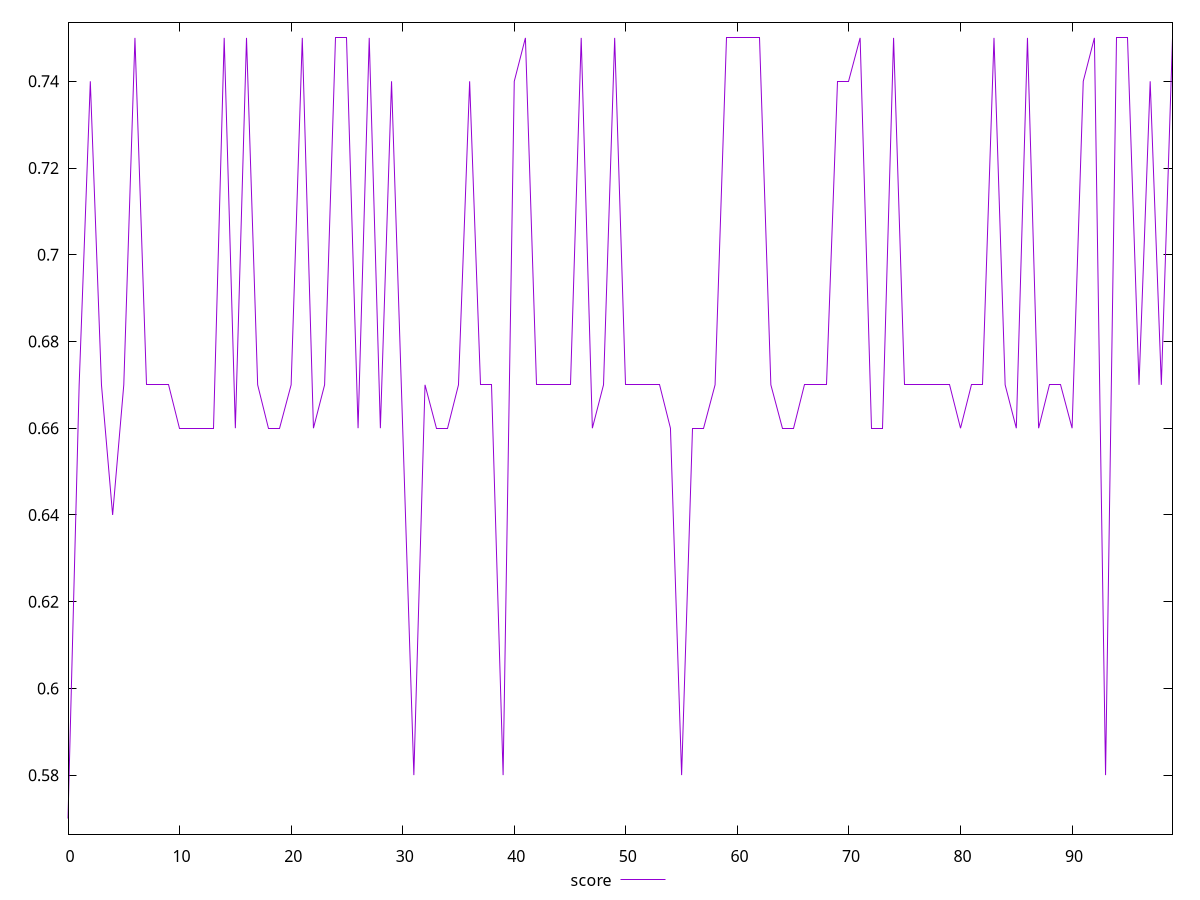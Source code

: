 reset

$score <<EOF
0 0.57
1 0.67
2 0.74
3 0.67
4 0.64
5 0.67
6 0.75
7 0.67
8 0.67
9 0.67
10 0.66
11 0.66
12 0.66
13 0.66
14 0.75
15 0.66
16 0.75
17 0.67
18 0.66
19 0.66
20 0.67
21 0.75
22 0.66
23 0.67
24 0.75
25 0.75
26 0.66
27 0.75
28 0.66
29 0.74
30 0.66
31 0.58
32 0.67
33 0.66
34 0.66
35 0.67
36 0.74
37 0.67
38 0.67
39 0.58
40 0.74
41 0.75
42 0.67
43 0.67
44 0.67
45 0.67
46 0.75
47 0.66
48 0.67
49 0.75
50 0.67
51 0.67
52 0.67
53 0.67
54 0.66
55 0.58
56 0.66
57 0.66
58 0.67
59 0.75
60 0.75
61 0.75
62 0.75
63 0.67
64 0.66
65 0.66
66 0.67
67 0.67
68 0.67
69 0.74
70 0.74
71 0.75
72 0.66
73 0.66
74 0.75
75 0.67
76 0.67
77 0.67
78 0.67
79 0.67
80 0.66
81 0.67
82 0.67
83 0.75
84 0.67
85 0.66
86 0.75
87 0.66
88 0.67
89 0.67
90 0.66
91 0.74
92 0.75
93 0.58
94 0.75
95 0.75
96 0.67
97 0.74
98 0.67
99 0.75
EOF

set key outside below
set xrange [0:99]
set yrange [0.5663999999999999:0.7536]
set trange [0.5663999999999999:0.7536]
set terminal svg size 640, 500 enhanced background rgb 'white'
set output "report_00017_2021-02-10T15-08-03.406Z/uses-webp-images/samples/pages+cached/score/values.svg"

plot $score title "score" with line

reset
